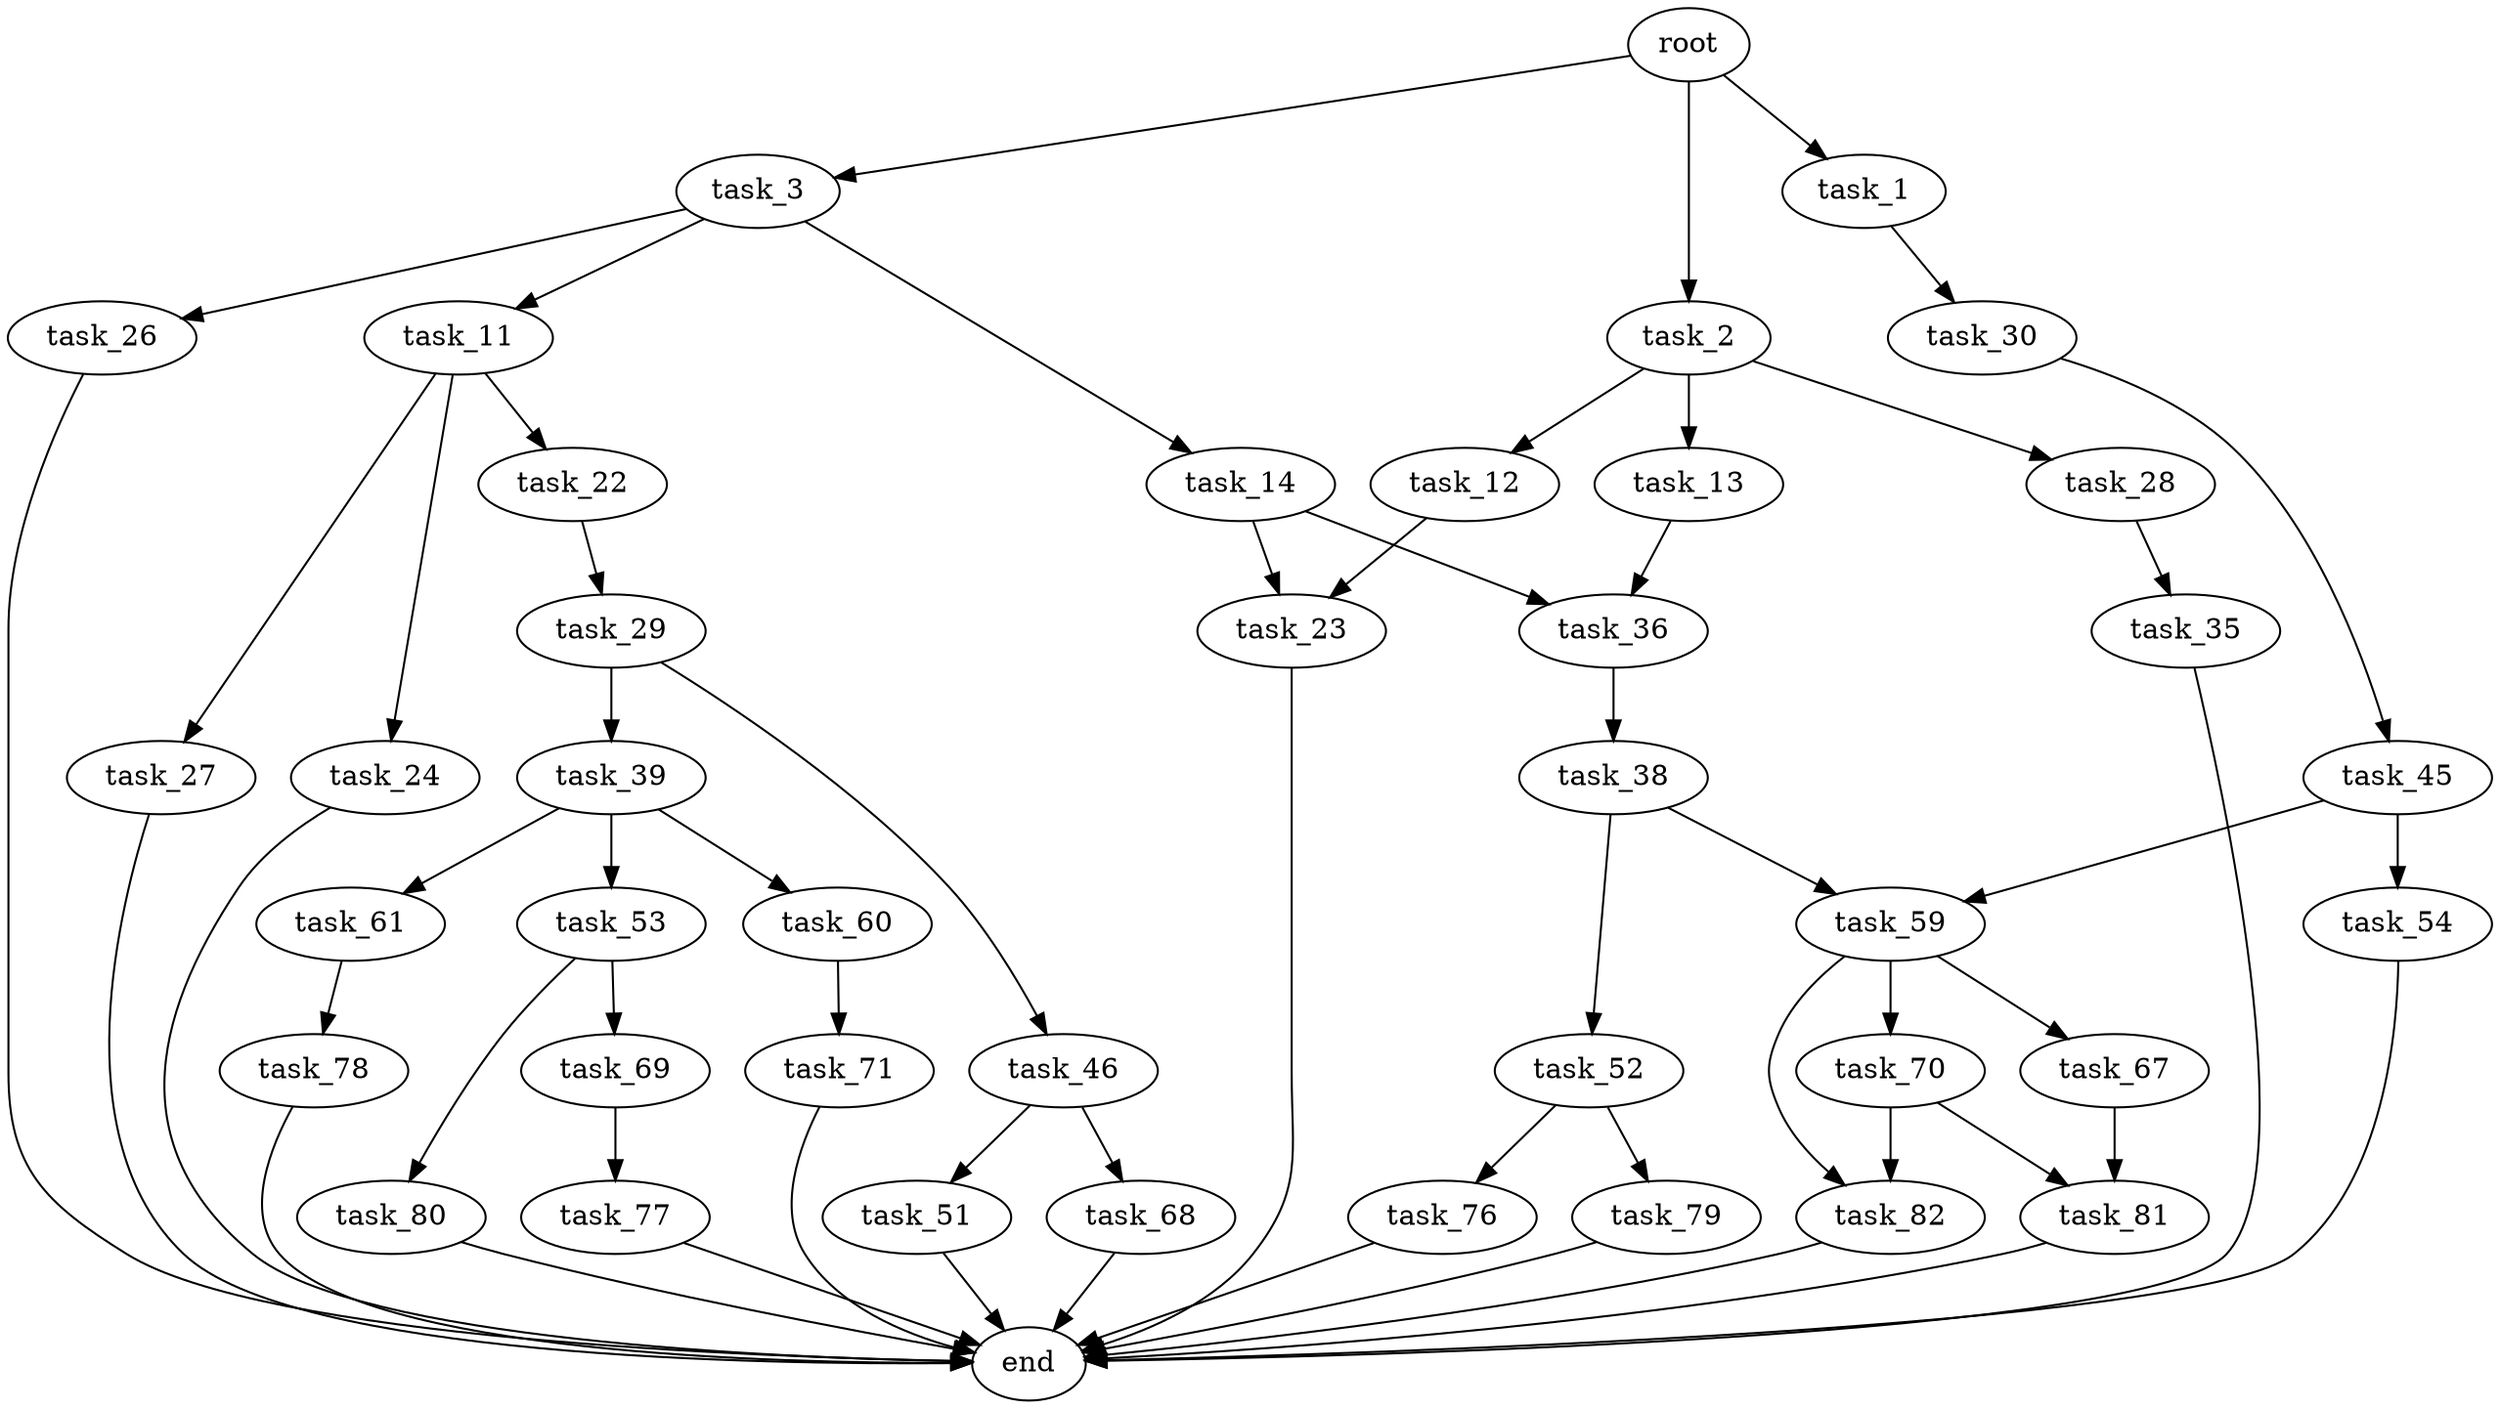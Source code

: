 digraph G {
  root [size="0.000000"];
  task_1 [size="549755813888.000000"];
  task_2 [size="549755813888.000000"];
  task_3 [size="549755813888.000000"];
  task_30 [size="18670007840.000000"];
  task_12 [size="231928233984.000000"];
  task_13 [size="13577785304.000000"];
  task_28 [size="9256867538.000000"];
  task_11 [size="68719476736.000000"];
  task_14 [size="11389614038.000000"];
  task_26 [size="9943557095.000000"];
  task_22 [size="7942788191.000000"];
  task_24 [size="549755813888.000000"];
  task_27 [size="134217728000.000000"];
  task_23 [size="68719476736.000000"];
  task_36 [size="1073741824000.000000"];
  task_29 [size="134217728000.000000"];
  end [size="0.000000"];
  task_35 [size="28991029248.000000"];
  task_39 [size="83109648775.000000"];
  task_46 [size="231928233984.000000"];
  task_45 [size="9461943519.000000"];
  task_38 [size="68719476736.000000"];
  task_52 [size="368293445632.000000"];
  task_59 [size="28991029248.000000"];
  task_53 [size="19662229897.000000"];
  task_60 [size="116464850218.000000"];
  task_61 [size="56160961692.000000"];
  task_54 [size="549755813888.000000"];
  task_51 [size="782757789696.000000"];
  task_68 [size="549755813888.000000"];
  task_76 [size="218057457155.000000"];
  task_79 [size="68719476736.000000"];
  task_69 [size="9549660608.000000"];
  task_80 [size="549755813888.000000"];
  task_67 [size="16971419267.000000"];
  task_70 [size="21067076775.000000"];
  task_82 [size="8217293031.000000"];
  task_71 [size="3989488226.000000"];
  task_78 [size="2384213276.000000"];
  task_81 [size="1372334847.000000"];
  task_77 [size="1073741824000.000000"];

  root -> task_1 [size="1.000000"];
  root -> task_2 [size="1.000000"];
  root -> task_3 [size="1.000000"];
  task_1 -> task_30 [size="536870912.000000"];
  task_2 -> task_12 [size="536870912.000000"];
  task_2 -> task_13 [size="536870912.000000"];
  task_2 -> task_28 [size="536870912.000000"];
  task_3 -> task_11 [size="536870912.000000"];
  task_3 -> task_14 [size="536870912.000000"];
  task_3 -> task_26 [size="536870912.000000"];
  task_30 -> task_45 [size="301989888.000000"];
  task_12 -> task_23 [size="301989888.000000"];
  task_13 -> task_36 [size="33554432.000000"];
  task_28 -> task_35 [size="679477248.000000"];
  task_11 -> task_22 [size="134217728.000000"];
  task_11 -> task_24 [size="134217728.000000"];
  task_11 -> task_27 [size="134217728.000000"];
  task_14 -> task_23 [size="838860800.000000"];
  task_14 -> task_36 [size="838860800.000000"];
  task_26 -> end [size="1.000000"];
  task_22 -> task_29 [size="411041792.000000"];
  task_24 -> end [size="1.000000"];
  task_27 -> end [size="1.000000"];
  task_23 -> end [size="1.000000"];
  task_36 -> task_38 [size="838860800.000000"];
  task_29 -> task_39 [size="209715200.000000"];
  task_29 -> task_46 [size="209715200.000000"];
  task_35 -> end [size="1.000000"];
  task_39 -> task_53 [size="75497472.000000"];
  task_39 -> task_60 [size="75497472.000000"];
  task_39 -> task_61 [size="75497472.000000"];
  task_46 -> task_51 [size="301989888.000000"];
  task_46 -> task_68 [size="301989888.000000"];
  task_45 -> task_54 [size="301989888.000000"];
  task_45 -> task_59 [size="301989888.000000"];
  task_38 -> task_52 [size="134217728.000000"];
  task_38 -> task_59 [size="134217728.000000"];
  task_52 -> task_76 [size="411041792.000000"];
  task_52 -> task_79 [size="411041792.000000"];
  task_59 -> task_67 [size="75497472.000000"];
  task_59 -> task_70 [size="75497472.000000"];
  task_59 -> task_82 [size="75497472.000000"];
  task_53 -> task_69 [size="838860800.000000"];
  task_53 -> task_80 [size="838860800.000000"];
  task_60 -> task_71 [size="209715200.000000"];
  task_61 -> task_78 [size="209715200.000000"];
  task_54 -> end [size="1.000000"];
  task_51 -> end [size="1.000000"];
  task_68 -> end [size="1.000000"];
  task_76 -> end [size="1.000000"];
  task_79 -> end [size="1.000000"];
  task_69 -> task_77 [size="301989888.000000"];
  task_80 -> end [size="1.000000"];
  task_67 -> task_81 [size="301989888.000000"];
  task_70 -> task_81 [size="679477248.000000"];
  task_70 -> task_82 [size="679477248.000000"];
  task_82 -> end [size="1.000000"];
  task_71 -> end [size="1.000000"];
  task_78 -> end [size="1.000000"];
  task_81 -> end [size="1.000000"];
  task_77 -> end [size="1.000000"];
}
